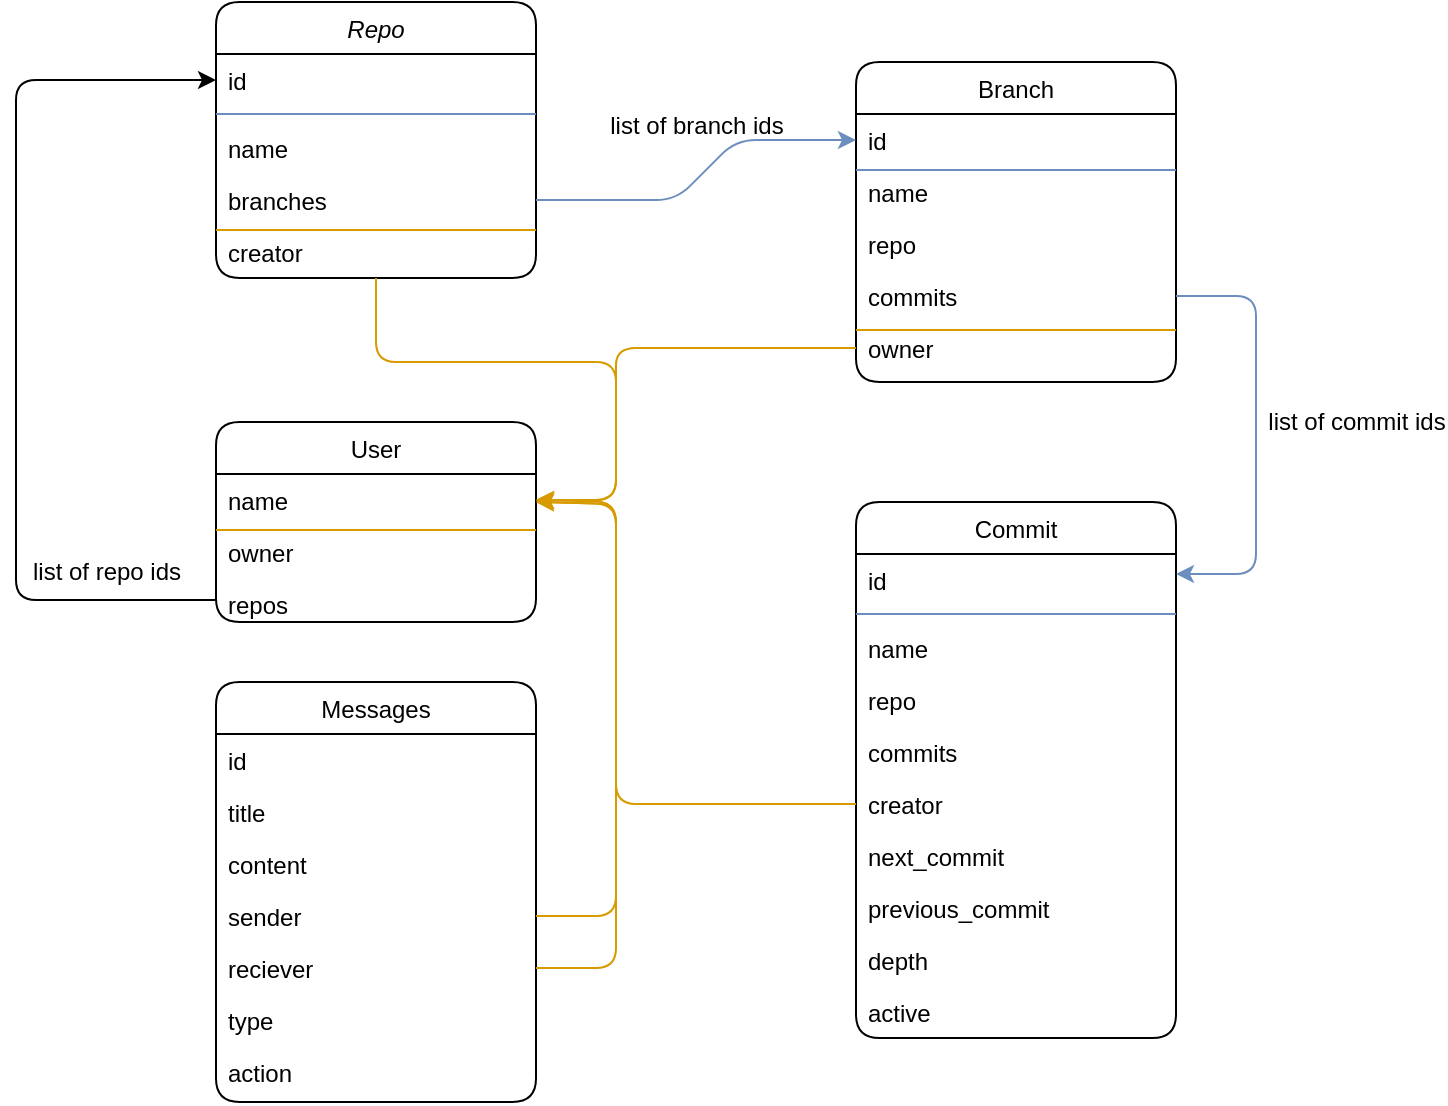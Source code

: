 <mxfile version="14.7.3" type="device"><diagram id="C5RBs43oDa-KdzZeNtuy" name="Page-1"><mxGraphModel dx="1038" dy="579" grid="1" gridSize="10" guides="1" tooltips="1" connect="1" arrows="1" fold="1" page="1" pageScale="1" pageWidth="827" pageHeight="1169" math="0" shadow="0"><root><mxCell id="WIyWlLk6GJQsqaUBKTNV-0"/><mxCell id="WIyWlLk6GJQsqaUBKTNV-1" parent="WIyWlLk6GJQsqaUBKTNV-0"/><mxCell id="zkfFHV4jXpPFQw0GAbJ--0" value="Repo" style="swimlane;fontStyle=2;align=center;verticalAlign=top;childLayout=stackLayout;horizontal=1;startSize=26;horizontalStack=0;resizeParent=1;resizeLast=0;collapsible=1;marginBottom=0;rounded=1;shadow=0;strokeWidth=1;" parent="WIyWlLk6GJQsqaUBKTNV-1" vertex="1"><mxGeometry x="140" y="50" width="160" height="138" as="geometry"><mxRectangle x="140" y="50" width="160" height="26" as="alternateBounds"/></mxGeometry></mxCell><mxCell id="zkfFHV4jXpPFQw0GAbJ--1" value="id" style="text;align=left;verticalAlign=top;spacingLeft=4;spacingRight=4;overflow=hidden;rotatable=0;points=[[0,0.5],[1,0.5]];portConstraint=eastwest;" parent="zkfFHV4jXpPFQw0GAbJ--0" vertex="1"><mxGeometry y="26" width="160" height="26" as="geometry"/></mxCell><mxCell id="mPtf76ilh9U9BMbnrkDt-7" value="" style="line;html=1;strokeWidth=1;align=left;verticalAlign=middle;spacingTop=-1;spacingLeft=3;spacingRight=3;rotatable=0;labelPosition=right;points=[];portConstraint=eastwest;fillColor=#dae8fc;strokeColor=#6c8ebf;" vertex="1" parent="zkfFHV4jXpPFQw0GAbJ--0"><mxGeometry y="52" width="160" height="8" as="geometry"/></mxCell><mxCell id="zkfFHV4jXpPFQw0GAbJ--2" value="name" style="text;align=left;verticalAlign=top;spacingLeft=4;spacingRight=4;overflow=hidden;rotatable=0;points=[[0,0.5],[1,0.5]];portConstraint=eastwest;rounded=0;shadow=0;html=0;" parent="zkfFHV4jXpPFQw0GAbJ--0" vertex="1"><mxGeometry y="60" width="160" height="26" as="geometry"/></mxCell><mxCell id="zkfFHV4jXpPFQw0GAbJ--3" value="branches" style="text;align=left;verticalAlign=top;spacingLeft=4;spacingRight=4;overflow=hidden;rotatable=0;points=[[0,0.5],[1,0.5]];portConstraint=eastwest;rounded=0;shadow=0;html=0;" parent="zkfFHV4jXpPFQw0GAbJ--0" vertex="1"><mxGeometry y="86" width="160" height="26" as="geometry"/></mxCell><mxCell id="zkfFHV4jXpPFQw0GAbJ--5" value="creator" style="text;align=left;verticalAlign=top;spacingLeft=4;spacingRight=4;overflow=hidden;rotatable=0;points=[[0,0.5],[1,0.5]];portConstraint=eastwest;" parent="zkfFHV4jXpPFQw0GAbJ--0" vertex="1"><mxGeometry y="112" width="160" height="26" as="geometry"/></mxCell><mxCell id="zkfFHV4jXpPFQw0GAbJ--17" value="Branch" style="swimlane;fontStyle=0;align=center;verticalAlign=top;childLayout=stackLayout;horizontal=1;startSize=26;horizontalStack=0;resizeParent=1;resizeLast=0;collapsible=1;marginBottom=0;rounded=1;shadow=0;strokeWidth=1;" parent="WIyWlLk6GJQsqaUBKTNV-1" vertex="1"><mxGeometry x="460" y="80" width="160" height="160" as="geometry"><mxRectangle x="520" y="100" width="160" height="26" as="alternateBounds"/></mxGeometry></mxCell><mxCell id="zkfFHV4jXpPFQw0GAbJ--18" value="id" style="text;align=left;verticalAlign=top;spacingLeft=4;spacingRight=4;overflow=hidden;rotatable=0;points=[[0,0.5],[1,0.5]];portConstraint=eastwest;" parent="zkfFHV4jXpPFQw0GAbJ--17" vertex="1"><mxGeometry y="26" width="160" height="26" as="geometry"/></mxCell><mxCell id="zkfFHV4jXpPFQw0GAbJ--19" value="name" style="text;align=left;verticalAlign=top;spacingLeft=4;spacingRight=4;overflow=hidden;rotatable=0;points=[[0,0.5],[1,0.5]];portConstraint=eastwest;rounded=0;shadow=0;html=0;" parent="zkfFHV4jXpPFQw0GAbJ--17" vertex="1"><mxGeometry y="52" width="160" height="26" as="geometry"/></mxCell><mxCell id="zkfFHV4jXpPFQw0GAbJ--20" value="repo" style="text;align=left;verticalAlign=top;spacingLeft=4;spacingRight=4;overflow=hidden;rotatable=0;points=[[0,0.5],[1,0.5]];portConstraint=eastwest;rounded=0;shadow=0;html=0;" parent="zkfFHV4jXpPFQw0GAbJ--17" vertex="1"><mxGeometry y="78" width="160" height="26" as="geometry"/></mxCell><mxCell id="zkfFHV4jXpPFQw0GAbJ--21" value="commits" style="text;align=left;verticalAlign=top;spacingLeft=4;spacingRight=4;overflow=hidden;rotatable=0;points=[[0,0.5],[1,0.5]];portConstraint=eastwest;rounded=0;shadow=0;html=0;" parent="zkfFHV4jXpPFQw0GAbJ--17" vertex="1"><mxGeometry y="104" width="160" height="26" as="geometry"/></mxCell><mxCell id="zkfFHV4jXpPFQw0GAbJ--22" value="owner" style="text;align=left;verticalAlign=top;spacingLeft=4;spacingRight=4;overflow=hidden;rotatable=0;points=[[0,0.5],[1,0.5]];portConstraint=eastwest;rounded=0;shadow=0;html=0;" parent="zkfFHV4jXpPFQw0GAbJ--17" vertex="1"><mxGeometry y="130" width="160" height="26" as="geometry"/></mxCell><mxCell id="mPtf76ilh9U9BMbnrkDt-8" value="User" style="swimlane;fontStyle=0;align=center;verticalAlign=top;childLayout=stackLayout;horizontal=1;startSize=26;horizontalStack=0;resizeParent=1;resizeLast=0;collapsible=1;marginBottom=0;rounded=1;shadow=0;strokeWidth=1;" vertex="1" parent="WIyWlLk6GJQsqaUBKTNV-1"><mxGeometry x="140" y="260" width="160" height="100" as="geometry"><mxRectangle x="550" y="140" width="160" height="26" as="alternateBounds"/></mxGeometry></mxCell><mxCell id="mPtf76ilh9U9BMbnrkDt-10" value="name" style="text;align=left;verticalAlign=top;spacingLeft=4;spacingRight=4;overflow=hidden;rotatable=0;points=[[0,0.5],[1,0.5]];portConstraint=eastwest;rounded=0;shadow=0;html=0;" vertex="1" parent="mPtf76ilh9U9BMbnrkDt-8"><mxGeometry y="26" width="160" height="26" as="geometry"/></mxCell><mxCell id="mPtf76ilh9U9BMbnrkDt-11" value="owner" style="text;align=left;verticalAlign=top;spacingLeft=4;spacingRight=4;overflow=hidden;rotatable=0;points=[[0,0.5],[1,0.5]];portConstraint=eastwest;rounded=0;shadow=0;html=0;" vertex="1" parent="mPtf76ilh9U9BMbnrkDt-8"><mxGeometry y="52" width="160" height="26" as="geometry"/></mxCell><mxCell id="mPtf76ilh9U9BMbnrkDt-12" value="repos" style="text;align=left;verticalAlign=top;spacingLeft=4;spacingRight=4;overflow=hidden;rotatable=0;points=[[0,0.5],[1,0.5]];portConstraint=eastwest;rounded=0;shadow=0;html=0;" vertex="1" parent="mPtf76ilh9U9BMbnrkDt-8"><mxGeometry y="78" width="160" height="22" as="geometry"/></mxCell><mxCell id="mPtf76ilh9U9BMbnrkDt-21" value="" style="endArrow=classic;html=1;exitX=0.5;exitY=1;exitDx=0;exitDy=0;entryX=1;entryY=0.5;entryDx=0;entryDy=0;fillColor=#ffe6cc;strokeColor=#d79b00;" edge="1" parent="WIyWlLk6GJQsqaUBKTNV-1" source="zkfFHV4jXpPFQw0GAbJ--0" target="mPtf76ilh9U9BMbnrkDt-10"><mxGeometry width="50" height="50" relative="1" as="geometry"><mxPoint x="90" y="380" as="sourcePoint"/><mxPoint x="110" y="330" as="targetPoint"/><Array as="points"><mxPoint x="220" y="230"/><mxPoint x="340" y="230"/><mxPoint x="340" y="299"/></Array></mxGeometry></mxCell><mxCell id="mPtf76ilh9U9BMbnrkDt-22" value="" style="endArrow=classic;html=1;exitX=0;exitY=0.5;exitDx=0;exitDy=0;entryX=1;entryY=0.5;entryDx=0;entryDy=0;fillColor=#ffe6cc;strokeColor=#d79b00;" edge="1" parent="WIyWlLk6GJQsqaUBKTNV-1" source="zkfFHV4jXpPFQw0GAbJ--22" target="mPtf76ilh9U9BMbnrkDt-10"><mxGeometry width="50" height="50" relative="1" as="geometry"><mxPoint x="450.0" y="206" as="sourcePoint"/><mxPoint x="370.0" y="309" as="targetPoint"/><Array as="points"><mxPoint x="340" y="223"/><mxPoint x="340" y="240"/><mxPoint x="340" y="299"/></Array></mxGeometry></mxCell><mxCell id="mPtf76ilh9U9BMbnrkDt-23" value="Commit" style="swimlane;fontStyle=0;align=center;verticalAlign=top;childLayout=stackLayout;horizontal=1;startSize=26;horizontalStack=0;resizeParent=1;resizeLast=0;collapsible=1;marginBottom=0;rounded=1;shadow=0;strokeWidth=1;" vertex="1" parent="WIyWlLk6GJQsqaUBKTNV-1"><mxGeometry x="460" y="300" width="160" height="268" as="geometry"><mxRectangle x="520" y="100" width="160" height="26" as="alternateBounds"/></mxGeometry></mxCell><mxCell id="mPtf76ilh9U9BMbnrkDt-24" value="id" style="text;align=left;verticalAlign=top;spacingLeft=4;spacingRight=4;overflow=hidden;rotatable=0;points=[[0,0.5],[1,0.5]];portConstraint=eastwest;" vertex="1" parent="mPtf76ilh9U9BMbnrkDt-23"><mxGeometry y="26" width="160" height="26" as="geometry"/></mxCell><mxCell id="mPtf76ilh9U9BMbnrkDt-135" value="" style="line;html=1;strokeWidth=1;align=left;verticalAlign=middle;spacingTop=-1;spacingLeft=3;spacingRight=3;rotatable=0;labelPosition=right;points=[];portConstraint=eastwest;strokeColor=#6c8ebf;fillColor=#000000;" vertex="1" parent="mPtf76ilh9U9BMbnrkDt-23"><mxGeometry y="52" width="160" height="8" as="geometry"/></mxCell><mxCell id="mPtf76ilh9U9BMbnrkDt-25" value="name" style="text;align=left;verticalAlign=top;spacingLeft=4;spacingRight=4;overflow=hidden;rotatable=0;points=[[0,0.5],[1,0.5]];portConstraint=eastwest;rounded=0;shadow=0;html=0;" vertex="1" parent="mPtf76ilh9U9BMbnrkDt-23"><mxGeometry y="60" width="160" height="26" as="geometry"/></mxCell><mxCell id="mPtf76ilh9U9BMbnrkDt-26" value="repo" style="text;align=left;verticalAlign=top;spacingLeft=4;spacingRight=4;overflow=hidden;rotatable=0;points=[[0,0.5],[1,0.5]];portConstraint=eastwest;rounded=0;shadow=0;html=0;" vertex="1" parent="mPtf76ilh9U9BMbnrkDt-23"><mxGeometry y="86" width="160" height="26" as="geometry"/></mxCell><mxCell id="mPtf76ilh9U9BMbnrkDt-27" value="commits" style="text;align=left;verticalAlign=top;spacingLeft=4;spacingRight=4;overflow=hidden;rotatable=0;points=[[0,0.5],[1,0.5]];portConstraint=eastwest;rounded=0;shadow=0;html=0;" vertex="1" parent="mPtf76ilh9U9BMbnrkDt-23"><mxGeometry y="112" width="160" height="26" as="geometry"/></mxCell><mxCell id="mPtf76ilh9U9BMbnrkDt-112" value="creator" style="text;align=left;verticalAlign=top;spacingLeft=4;spacingRight=4;overflow=hidden;rotatable=0;points=[[0,0.5],[1,0.5]];portConstraint=eastwest;rounded=0;shadow=0;html=0;" vertex="1" parent="mPtf76ilh9U9BMbnrkDt-23"><mxGeometry y="138" width="160" height="26" as="geometry"/></mxCell><mxCell id="mPtf76ilh9U9BMbnrkDt-113" value="next_commit" style="text;align=left;verticalAlign=top;spacingLeft=4;spacingRight=4;overflow=hidden;rotatable=0;points=[[0,0.5],[1,0.5]];portConstraint=eastwest;rounded=0;shadow=0;html=0;" vertex="1" parent="mPtf76ilh9U9BMbnrkDt-23"><mxGeometry y="164" width="160" height="26" as="geometry"/></mxCell><mxCell id="mPtf76ilh9U9BMbnrkDt-114" value="previous_commit" style="text;align=left;verticalAlign=top;spacingLeft=4;spacingRight=4;overflow=hidden;rotatable=0;points=[[0,0.5],[1,0.5]];portConstraint=eastwest;rounded=0;shadow=0;html=0;" vertex="1" parent="mPtf76ilh9U9BMbnrkDt-23"><mxGeometry y="190" width="160" height="26" as="geometry"/></mxCell><mxCell id="mPtf76ilh9U9BMbnrkDt-111" value="depth" style="text;align=left;verticalAlign=top;spacingLeft=4;spacingRight=4;overflow=hidden;rotatable=0;points=[[0,0.5],[1,0.5]];portConstraint=eastwest;rounded=0;shadow=0;html=0;" vertex="1" parent="mPtf76ilh9U9BMbnrkDt-23"><mxGeometry y="216" width="160" height="26" as="geometry"/></mxCell><mxCell id="mPtf76ilh9U9BMbnrkDt-28" value="active" style="text;align=left;verticalAlign=top;spacingLeft=4;spacingRight=4;overflow=hidden;rotatable=0;points=[[0,0.5],[1,0.5]];portConstraint=eastwest;rounded=0;shadow=0;html=0;" vertex="1" parent="mPtf76ilh9U9BMbnrkDt-23"><mxGeometry y="242" width="160" height="26" as="geometry"/></mxCell><mxCell id="mPtf76ilh9U9BMbnrkDt-31" value="" style="endArrow=classic;html=1;exitX=0;exitY=0.5;exitDx=0;exitDy=0;entryX=0;entryY=0.5;entryDx=0;entryDy=0;" edge="1" parent="WIyWlLk6GJQsqaUBKTNV-1" source="mPtf76ilh9U9BMbnrkDt-12" target="zkfFHV4jXpPFQw0GAbJ--1"><mxGeometry width="50" height="50" relative="1" as="geometry"><mxPoint x="180.0" y="380" as="sourcePoint"/><mxPoint x="100.0" y="483" as="targetPoint"/><Array as="points"><mxPoint x="40" y="349"/><mxPoint x="40" y="120"/><mxPoint x="40" y="89"/></Array></mxGeometry></mxCell><mxCell id="mPtf76ilh9U9BMbnrkDt-32" value="list of repo ids" style="text;html=1;resizable=0;points=[];;align=center;verticalAlign=middle;labelBackgroundColor=none;rounded=0;shadow=0;strokeWidth=1;fontSize=12;" vertex="1" connectable="0" parent="WIyWlLk6GJQsqaUBKTNV-1"><mxGeometry x="80" y="330" as="geometry"><mxPoint x="5" y="5" as="offset"/></mxGeometry></mxCell><mxCell id="mPtf76ilh9U9BMbnrkDt-40" value="" style="endArrow=classic;html=1;exitX=1;exitY=0.5;exitDx=0;exitDy=0;entryX=1;entryY=0.5;entryDx=0;entryDy=0;fillColor=#dae8fc;strokeColor=#6c8ebf;" edge="1" parent="WIyWlLk6GJQsqaUBKTNV-1" source="zkfFHV4jXpPFQw0GAbJ--21"><mxGeometry width="50" height="50" relative="1" as="geometry"><mxPoint x="780" y="260" as="sourcePoint"/><mxPoint x="620" y="336" as="targetPoint"/><Array as="points"><mxPoint x="660" y="197"/><mxPoint x="660" y="277"/><mxPoint x="660" y="336"/></Array></mxGeometry></mxCell><mxCell id="mPtf76ilh9U9BMbnrkDt-41" value="list of commit ids" style="text;html=1;resizable=0;points=[];;align=center;verticalAlign=middle;labelBackgroundColor=none;rounded=0;shadow=0;strokeWidth=1;fontSize=12;" vertex="1" connectable="0" parent="WIyWlLk6GJQsqaUBKTNV-1"><mxGeometry x="710" y="260" as="geometry"/></mxCell><mxCell id="mPtf76ilh9U9BMbnrkDt-42" value="" style="line;html=1;strokeWidth=1;align=left;verticalAlign=middle;spacingTop=-1;spacingLeft=3;spacingRight=3;rotatable=0;labelPosition=right;points=[];portConstraint=eastwest;fillColor=#ffe6cc;strokeColor=#d79b00;" vertex="1" parent="WIyWlLk6GJQsqaUBKTNV-1"><mxGeometry x="140" y="160" width="160" height="8" as="geometry"/></mxCell><mxCell id="mPtf76ilh9U9BMbnrkDt-43" value="" style="line;html=1;strokeWidth=1;align=left;verticalAlign=middle;spacingTop=-1;spacingLeft=3;spacingRight=3;rotatable=0;labelPosition=right;points=[];portConstraint=eastwest;fillColor=#ffe6cc;strokeColor=#d79b00;" vertex="1" parent="WIyWlLk6GJQsqaUBKTNV-1"><mxGeometry x="460" y="210" width="160" height="8" as="geometry"/></mxCell><mxCell id="mPtf76ilh9U9BMbnrkDt-45" value="" style="endArrow=classic;html=1;entryX=1;entryY=0.5;entryDx=0;entryDy=0;exitX=0;exitY=0.5;exitDx=0;exitDy=0;fillColor=#ffe6cc;strokeColor=#d79b00;" edge="1" parent="WIyWlLk6GJQsqaUBKTNV-1" source="mPtf76ilh9U9BMbnrkDt-112" target="mPtf76ilh9U9BMbnrkDt-10"><mxGeometry width="50" height="50" relative="1" as="geometry"><mxPoint x="460" y="450" as="sourcePoint"/><mxPoint x="300" y="300" as="targetPoint"/><Array as="points"><mxPoint x="340" y="451"/><mxPoint x="340" y="300"/></Array></mxGeometry></mxCell><mxCell id="mPtf76ilh9U9BMbnrkDt-117" value="" style="endArrow=classic;html=1;exitX=1;exitY=0.5;exitDx=0;exitDy=0;entryX=0;entryY=0.5;entryDx=0;entryDy=0;fillColor=#dae8fc;strokeColor=#6c8ebf;" edge="1" parent="WIyWlLk6GJQsqaUBKTNV-1" source="zkfFHV4jXpPFQw0GAbJ--3" target="zkfFHV4jXpPFQw0GAbJ--18"><mxGeometry width="50" height="50" relative="1" as="geometry"><mxPoint x="310" y="190" as="sourcePoint"/><mxPoint x="360" y="140" as="targetPoint"/><Array as="points"><mxPoint x="370" y="149"/><mxPoint x="400" y="119"/></Array></mxGeometry></mxCell><mxCell id="mPtf76ilh9U9BMbnrkDt-118" value="list of branch ids" style="text;html=1;resizable=0;points=[];;align=center;verticalAlign=middle;labelBackgroundColor=none;rounded=0;shadow=0;strokeWidth=1;fontSize=12;" vertex="1" connectable="0" parent="WIyWlLk6GJQsqaUBKTNV-1"><mxGeometry x="370" y="110" as="geometry"><mxPoint x="10" y="2" as="offset"/></mxGeometry></mxCell><mxCell id="mPtf76ilh9U9BMbnrkDt-119" value="" style="line;html=1;strokeWidth=1;align=left;verticalAlign=middle;spacingTop=-1;spacingLeft=3;spacingRight=3;rotatable=0;labelPosition=right;points=[];portConstraint=eastwest;fillColor=#ffe6cc;strokeColor=#d79b00;" vertex="1" parent="WIyWlLk6GJQsqaUBKTNV-1"><mxGeometry x="140" y="310" width="160" height="8" as="geometry"/></mxCell><mxCell id="mPtf76ilh9U9BMbnrkDt-122" value="" style="line;html=1;strokeWidth=1;align=left;verticalAlign=middle;spacingTop=-1;spacingLeft=3;spacingRight=3;rotatable=0;labelPosition=right;points=[];portConstraint=eastwest;strokeColor=#6c8ebf;fillColor=#000000;" vertex="1" parent="WIyWlLk6GJQsqaUBKTNV-1"><mxGeometry x="460" y="130" width="160" height="8" as="geometry"/></mxCell><mxCell id="mPtf76ilh9U9BMbnrkDt-123" value="Messages" style="swimlane;fontStyle=0;align=center;verticalAlign=top;childLayout=stackLayout;horizontal=1;startSize=26;horizontalStack=0;resizeParent=1;resizeLast=0;collapsible=1;marginBottom=0;rounded=1;shadow=0;strokeWidth=1;" vertex="1" parent="WIyWlLk6GJQsqaUBKTNV-1"><mxGeometry x="140" y="390" width="160" height="210" as="geometry"><mxRectangle x="520" y="100" width="160" height="26" as="alternateBounds"/></mxGeometry></mxCell><mxCell id="mPtf76ilh9U9BMbnrkDt-124" value="id" style="text;align=left;verticalAlign=top;spacingLeft=4;spacingRight=4;overflow=hidden;rotatable=0;points=[[0,0.5],[1,0.5]];portConstraint=eastwest;" vertex="1" parent="mPtf76ilh9U9BMbnrkDt-123"><mxGeometry y="26" width="160" height="26" as="geometry"/></mxCell><mxCell id="mPtf76ilh9U9BMbnrkDt-125" value="title" style="text;align=left;verticalAlign=top;spacingLeft=4;spacingRight=4;overflow=hidden;rotatable=0;points=[[0,0.5],[1,0.5]];portConstraint=eastwest;rounded=0;shadow=0;html=0;" vertex="1" parent="mPtf76ilh9U9BMbnrkDt-123"><mxGeometry y="52" width="160" height="26" as="geometry"/></mxCell><mxCell id="mPtf76ilh9U9BMbnrkDt-126" value="content" style="text;align=left;verticalAlign=top;spacingLeft=4;spacingRight=4;overflow=hidden;rotatable=0;points=[[0,0.5],[1,0.5]];portConstraint=eastwest;rounded=0;shadow=0;html=0;" vertex="1" parent="mPtf76ilh9U9BMbnrkDt-123"><mxGeometry y="78" width="160" height="26" as="geometry"/></mxCell><mxCell id="mPtf76ilh9U9BMbnrkDt-127" value="sender" style="text;align=left;verticalAlign=top;spacingLeft=4;spacingRight=4;overflow=hidden;rotatable=0;points=[[0,0.5],[1,0.5]];portConstraint=eastwest;rounded=0;shadow=0;html=0;" vertex="1" parent="mPtf76ilh9U9BMbnrkDt-123"><mxGeometry y="104" width="160" height="26" as="geometry"/></mxCell><mxCell id="mPtf76ilh9U9BMbnrkDt-128" value="reciever" style="text;align=left;verticalAlign=top;spacingLeft=4;spacingRight=4;overflow=hidden;rotatable=0;points=[[0,0.5],[1,0.5]];portConstraint=eastwest;rounded=0;shadow=0;html=0;" vertex="1" parent="mPtf76ilh9U9BMbnrkDt-123"><mxGeometry y="130" width="160" height="26" as="geometry"/></mxCell><mxCell id="mPtf76ilh9U9BMbnrkDt-129" value="type" style="text;align=left;verticalAlign=top;spacingLeft=4;spacingRight=4;overflow=hidden;rotatable=0;points=[[0,0.5],[1,0.5]];portConstraint=eastwest;rounded=0;shadow=0;html=0;" vertex="1" parent="mPtf76ilh9U9BMbnrkDt-123"><mxGeometry y="156" width="160" height="26" as="geometry"/></mxCell><mxCell id="mPtf76ilh9U9BMbnrkDt-130" value="action" style="text;align=left;verticalAlign=top;spacingLeft=4;spacingRight=4;overflow=hidden;rotatable=0;points=[[0,0.5],[1,0.5]];portConstraint=eastwest;rounded=0;shadow=0;html=0;" vertex="1" parent="mPtf76ilh9U9BMbnrkDt-123"><mxGeometry y="182" width="160" height="26" as="geometry"/></mxCell><mxCell id="mPtf76ilh9U9BMbnrkDt-133" value="" style="endArrow=classic;html=1;entryX=1;entryY=0.5;entryDx=0;entryDy=0;fillColor=#ffe6cc;strokeColor=#d79b00;" edge="1" parent="WIyWlLk6GJQsqaUBKTNV-1" source="mPtf76ilh9U9BMbnrkDt-127"><mxGeometry width="50" height="50" relative="1" as="geometry"><mxPoint x="340" y="530" as="sourcePoint"/><mxPoint x="300.0" y="300" as="targetPoint"/><Array as="points"><mxPoint x="340" y="507"/><mxPoint x="340" y="444"/><mxPoint x="340" y="301"/></Array></mxGeometry></mxCell><mxCell id="mPtf76ilh9U9BMbnrkDt-134" value="" style="endArrow=classic;html=1;entryX=1;entryY=0.5;entryDx=0;entryDy=0;fillColor=#ffe6cc;strokeColor=#d79b00;exitX=1;exitY=0.5;exitDx=0;exitDy=0;" edge="1" parent="WIyWlLk6GJQsqaUBKTNV-1" source="mPtf76ilh9U9BMbnrkDt-128"><mxGeometry width="50" height="50" relative="1" as="geometry"><mxPoint x="300.0" y="507.0" as="sourcePoint"/><mxPoint x="300.0" y="300" as="targetPoint"/><Array as="points"><mxPoint x="340" y="533"/><mxPoint x="340" y="444"/><mxPoint x="340" y="301"/></Array></mxGeometry></mxCell></root></mxGraphModel></diagram></mxfile>